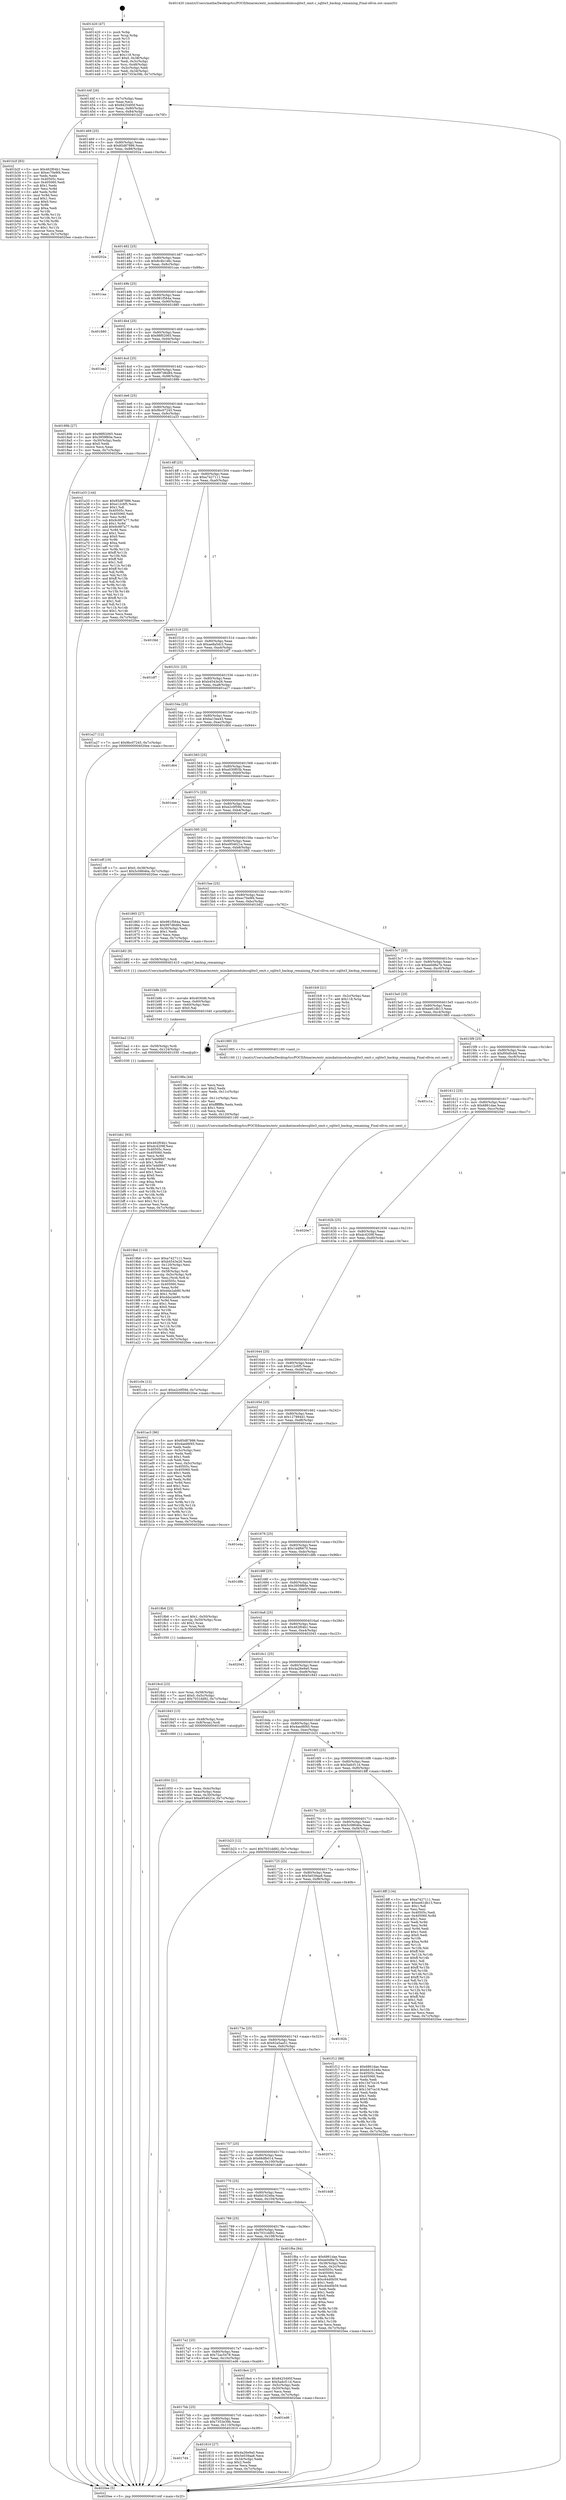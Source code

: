 digraph "0x401420" {
  label = "0x401420 (/mnt/c/Users/mathe/Desktop/tcc/POCII/binaries/extr_mimikatzmodulessqlite3_omit.c_sqlite3_backup_remaining_Final-ollvm.out::main(0))"
  labelloc = "t"
  node[shape=record]

  Entry [label="",width=0.3,height=0.3,shape=circle,fillcolor=black,style=filled]
  "0x40144f" [label="{
     0x40144f [26]\l
     | [instrs]\l
     &nbsp;&nbsp;0x40144f \<+3\>: mov -0x7c(%rbp),%eax\l
     &nbsp;&nbsp;0x401452 \<+2\>: mov %eax,%ecx\l
     &nbsp;&nbsp;0x401454 \<+6\>: sub $0x8425495f,%ecx\l
     &nbsp;&nbsp;0x40145a \<+3\>: mov %eax,-0x80(%rbp)\l
     &nbsp;&nbsp;0x40145d \<+6\>: mov %ecx,-0x84(%rbp)\l
     &nbsp;&nbsp;0x401463 \<+6\>: je 0000000000401b2f \<main+0x70f\>\l
  }"]
  "0x401b2f" [label="{
     0x401b2f [83]\l
     | [instrs]\l
     &nbsp;&nbsp;0x401b2f \<+5\>: mov $0x462f04b1,%eax\l
     &nbsp;&nbsp;0x401b34 \<+5\>: mov $0xec70e9f4,%ecx\l
     &nbsp;&nbsp;0x401b39 \<+2\>: xor %edx,%edx\l
     &nbsp;&nbsp;0x401b3b \<+7\>: mov 0x40505c,%esi\l
     &nbsp;&nbsp;0x401b42 \<+7\>: mov 0x405060,%edi\l
     &nbsp;&nbsp;0x401b49 \<+3\>: sub $0x1,%edx\l
     &nbsp;&nbsp;0x401b4c \<+3\>: mov %esi,%r8d\l
     &nbsp;&nbsp;0x401b4f \<+3\>: add %edx,%r8d\l
     &nbsp;&nbsp;0x401b52 \<+4\>: imul %r8d,%esi\l
     &nbsp;&nbsp;0x401b56 \<+3\>: and $0x1,%esi\l
     &nbsp;&nbsp;0x401b59 \<+3\>: cmp $0x0,%esi\l
     &nbsp;&nbsp;0x401b5c \<+4\>: sete %r9b\l
     &nbsp;&nbsp;0x401b60 \<+3\>: cmp $0xa,%edi\l
     &nbsp;&nbsp;0x401b63 \<+4\>: setl %r10b\l
     &nbsp;&nbsp;0x401b67 \<+3\>: mov %r9b,%r11b\l
     &nbsp;&nbsp;0x401b6a \<+3\>: and %r10b,%r11b\l
     &nbsp;&nbsp;0x401b6d \<+3\>: xor %r10b,%r9b\l
     &nbsp;&nbsp;0x401b70 \<+3\>: or %r9b,%r11b\l
     &nbsp;&nbsp;0x401b73 \<+4\>: test $0x1,%r11b\l
     &nbsp;&nbsp;0x401b77 \<+3\>: cmovne %ecx,%eax\l
     &nbsp;&nbsp;0x401b7a \<+3\>: mov %eax,-0x7c(%rbp)\l
     &nbsp;&nbsp;0x401b7d \<+5\>: jmp 00000000004020ee \<main+0xcce\>\l
  }"]
  "0x401469" [label="{
     0x401469 [25]\l
     | [instrs]\l
     &nbsp;&nbsp;0x401469 \<+5\>: jmp 000000000040146e \<main+0x4e\>\l
     &nbsp;&nbsp;0x40146e \<+3\>: mov -0x80(%rbp),%eax\l
     &nbsp;&nbsp;0x401471 \<+5\>: sub $0x85d87886,%eax\l
     &nbsp;&nbsp;0x401476 \<+6\>: mov %eax,-0x88(%rbp)\l
     &nbsp;&nbsp;0x40147c \<+6\>: je 000000000040202a \<main+0xc0a\>\l
  }"]
  Exit [label="",width=0.3,height=0.3,shape=circle,fillcolor=black,style=filled,peripheries=2]
  "0x40202a" [label="{
     0x40202a\l
  }", style=dashed]
  "0x401482" [label="{
     0x401482 [25]\l
     | [instrs]\l
     &nbsp;&nbsp;0x401482 \<+5\>: jmp 0000000000401487 \<main+0x67\>\l
     &nbsp;&nbsp;0x401487 \<+3\>: mov -0x80(%rbp),%eax\l
     &nbsp;&nbsp;0x40148a \<+5\>: sub $0x8c4b148c,%eax\l
     &nbsp;&nbsp;0x40148f \<+6\>: mov %eax,-0x8c(%rbp)\l
     &nbsp;&nbsp;0x401495 \<+6\>: je 0000000000401caa \<main+0x88a\>\l
  }"]
  "0x401bb1" [label="{
     0x401bb1 [93]\l
     | [instrs]\l
     &nbsp;&nbsp;0x401bb1 \<+5\>: mov $0x462f04b1,%eax\l
     &nbsp;&nbsp;0x401bb6 \<+5\>: mov $0xdc4209f,%esi\l
     &nbsp;&nbsp;0x401bbb \<+7\>: mov 0x40505c,%ecx\l
     &nbsp;&nbsp;0x401bc2 \<+7\>: mov 0x405060,%edx\l
     &nbsp;&nbsp;0x401bc9 \<+3\>: mov %ecx,%r8d\l
     &nbsp;&nbsp;0x401bcc \<+7\>: sub $0x7edd99d7,%r8d\l
     &nbsp;&nbsp;0x401bd3 \<+4\>: sub $0x1,%r8d\l
     &nbsp;&nbsp;0x401bd7 \<+7\>: add $0x7edd99d7,%r8d\l
     &nbsp;&nbsp;0x401bde \<+4\>: imul %r8d,%ecx\l
     &nbsp;&nbsp;0x401be2 \<+3\>: and $0x1,%ecx\l
     &nbsp;&nbsp;0x401be5 \<+3\>: cmp $0x0,%ecx\l
     &nbsp;&nbsp;0x401be8 \<+4\>: sete %r9b\l
     &nbsp;&nbsp;0x401bec \<+3\>: cmp $0xa,%edx\l
     &nbsp;&nbsp;0x401bef \<+4\>: setl %r10b\l
     &nbsp;&nbsp;0x401bf3 \<+3\>: mov %r9b,%r11b\l
     &nbsp;&nbsp;0x401bf6 \<+3\>: and %r10b,%r11b\l
     &nbsp;&nbsp;0x401bf9 \<+3\>: xor %r10b,%r9b\l
     &nbsp;&nbsp;0x401bfc \<+3\>: or %r9b,%r11b\l
     &nbsp;&nbsp;0x401bff \<+4\>: test $0x1,%r11b\l
     &nbsp;&nbsp;0x401c03 \<+3\>: cmovne %esi,%eax\l
     &nbsp;&nbsp;0x401c06 \<+3\>: mov %eax,-0x7c(%rbp)\l
     &nbsp;&nbsp;0x401c09 \<+5\>: jmp 00000000004020ee \<main+0xcce\>\l
  }"]
  "0x401caa" [label="{
     0x401caa\l
  }", style=dashed]
  "0x40149b" [label="{
     0x40149b [25]\l
     | [instrs]\l
     &nbsp;&nbsp;0x40149b \<+5\>: jmp 00000000004014a0 \<main+0x80\>\l
     &nbsp;&nbsp;0x4014a0 \<+3\>: mov -0x80(%rbp),%eax\l
     &nbsp;&nbsp;0x4014a3 \<+5\>: sub $0x981f564a,%eax\l
     &nbsp;&nbsp;0x4014a8 \<+6\>: mov %eax,-0x90(%rbp)\l
     &nbsp;&nbsp;0x4014ae \<+6\>: je 0000000000401880 \<main+0x460\>\l
  }"]
  "0x401ba2" [label="{
     0x401ba2 [15]\l
     | [instrs]\l
     &nbsp;&nbsp;0x401ba2 \<+4\>: mov -0x58(%rbp),%rdi\l
     &nbsp;&nbsp;0x401ba6 \<+6\>: mov %eax,-0x124(%rbp)\l
     &nbsp;&nbsp;0x401bac \<+5\>: call 0000000000401030 \<free@plt\>\l
     | [calls]\l
     &nbsp;&nbsp;0x401030 \{1\} (unknown)\l
  }"]
  "0x401880" [label="{
     0x401880\l
  }", style=dashed]
  "0x4014b4" [label="{
     0x4014b4 [25]\l
     | [instrs]\l
     &nbsp;&nbsp;0x4014b4 \<+5\>: jmp 00000000004014b9 \<main+0x99\>\l
     &nbsp;&nbsp;0x4014b9 \<+3\>: mov -0x80(%rbp),%eax\l
     &nbsp;&nbsp;0x4014bc \<+5\>: sub $0x98f02065,%eax\l
     &nbsp;&nbsp;0x4014c1 \<+6\>: mov %eax,-0x94(%rbp)\l
     &nbsp;&nbsp;0x4014c7 \<+6\>: je 0000000000401ee2 \<main+0xac2\>\l
  }"]
  "0x401b8b" [label="{
     0x401b8b [23]\l
     | [instrs]\l
     &nbsp;&nbsp;0x401b8b \<+10\>: movabs $0x4030d6,%rdi\l
     &nbsp;&nbsp;0x401b95 \<+3\>: mov %eax,-0x60(%rbp)\l
     &nbsp;&nbsp;0x401b98 \<+3\>: mov -0x60(%rbp),%esi\l
     &nbsp;&nbsp;0x401b9b \<+2\>: mov $0x0,%al\l
     &nbsp;&nbsp;0x401b9d \<+5\>: call 0000000000401040 \<printf@plt\>\l
     | [calls]\l
     &nbsp;&nbsp;0x401040 \{1\} (unknown)\l
  }"]
  "0x401ee2" [label="{
     0x401ee2\l
  }", style=dashed]
  "0x4014cd" [label="{
     0x4014cd [25]\l
     | [instrs]\l
     &nbsp;&nbsp;0x4014cd \<+5\>: jmp 00000000004014d2 \<main+0xb2\>\l
     &nbsp;&nbsp;0x4014d2 \<+3\>: mov -0x80(%rbp),%eax\l
     &nbsp;&nbsp;0x4014d5 \<+5\>: sub $0x997d6d84,%eax\l
     &nbsp;&nbsp;0x4014da \<+6\>: mov %eax,-0x98(%rbp)\l
     &nbsp;&nbsp;0x4014e0 \<+6\>: je 000000000040189b \<main+0x47b\>\l
  }"]
  "0x4019b6" [label="{
     0x4019b6 [113]\l
     | [instrs]\l
     &nbsp;&nbsp;0x4019b6 \<+5\>: mov $0xa7427111,%ecx\l
     &nbsp;&nbsp;0x4019bb \<+5\>: mov $0xb4543e26,%edx\l
     &nbsp;&nbsp;0x4019c0 \<+6\>: mov -0x120(%rbp),%esi\l
     &nbsp;&nbsp;0x4019c6 \<+3\>: imul %eax,%esi\l
     &nbsp;&nbsp;0x4019c9 \<+4\>: mov -0x58(%rbp),%rdi\l
     &nbsp;&nbsp;0x4019cd \<+4\>: movslq -0x5c(%rbp),%r8\l
     &nbsp;&nbsp;0x4019d1 \<+4\>: mov %esi,(%rdi,%r8,4)\l
     &nbsp;&nbsp;0x4019d5 \<+7\>: mov 0x40505c,%eax\l
     &nbsp;&nbsp;0x4019dc \<+7\>: mov 0x405060,%esi\l
     &nbsp;&nbsp;0x4019e3 \<+3\>: mov %eax,%r9d\l
     &nbsp;&nbsp;0x4019e6 \<+7\>: sub $0xdda2ab80,%r9d\l
     &nbsp;&nbsp;0x4019ed \<+4\>: sub $0x1,%r9d\l
     &nbsp;&nbsp;0x4019f1 \<+7\>: add $0xdda2ab80,%r9d\l
     &nbsp;&nbsp;0x4019f8 \<+4\>: imul %r9d,%eax\l
     &nbsp;&nbsp;0x4019fc \<+3\>: and $0x1,%eax\l
     &nbsp;&nbsp;0x4019ff \<+3\>: cmp $0x0,%eax\l
     &nbsp;&nbsp;0x401a02 \<+4\>: sete %r10b\l
     &nbsp;&nbsp;0x401a06 \<+3\>: cmp $0xa,%esi\l
     &nbsp;&nbsp;0x401a09 \<+4\>: setl %r11b\l
     &nbsp;&nbsp;0x401a0d \<+3\>: mov %r10b,%bl\l
     &nbsp;&nbsp;0x401a10 \<+3\>: and %r11b,%bl\l
     &nbsp;&nbsp;0x401a13 \<+3\>: xor %r11b,%r10b\l
     &nbsp;&nbsp;0x401a16 \<+3\>: or %r10b,%bl\l
     &nbsp;&nbsp;0x401a19 \<+3\>: test $0x1,%bl\l
     &nbsp;&nbsp;0x401a1c \<+3\>: cmovne %edx,%ecx\l
     &nbsp;&nbsp;0x401a1f \<+3\>: mov %ecx,-0x7c(%rbp)\l
     &nbsp;&nbsp;0x401a22 \<+5\>: jmp 00000000004020ee \<main+0xcce\>\l
  }"]
  "0x40189b" [label="{
     0x40189b [27]\l
     | [instrs]\l
     &nbsp;&nbsp;0x40189b \<+5\>: mov $0x98f02065,%eax\l
     &nbsp;&nbsp;0x4018a0 \<+5\>: mov $0x3959f60e,%ecx\l
     &nbsp;&nbsp;0x4018a5 \<+3\>: mov -0x30(%rbp),%edx\l
     &nbsp;&nbsp;0x4018a8 \<+3\>: cmp $0x0,%edx\l
     &nbsp;&nbsp;0x4018ab \<+3\>: cmove %ecx,%eax\l
     &nbsp;&nbsp;0x4018ae \<+3\>: mov %eax,-0x7c(%rbp)\l
     &nbsp;&nbsp;0x4018b1 \<+5\>: jmp 00000000004020ee \<main+0xcce\>\l
  }"]
  "0x4014e6" [label="{
     0x4014e6 [25]\l
     | [instrs]\l
     &nbsp;&nbsp;0x4014e6 \<+5\>: jmp 00000000004014eb \<main+0xcb\>\l
     &nbsp;&nbsp;0x4014eb \<+3\>: mov -0x80(%rbp),%eax\l
     &nbsp;&nbsp;0x4014ee \<+5\>: sub $0x9bc07245,%eax\l
     &nbsp;&nbsp;0x4014f3 \<+6\>: mov %eax,-0x9c(%rbp)\l
     &nbsp;&nbsp;0x4014f9 \<+6\>: je 0000000000401a33 \<main+0x613\>\l
  }"]
  "0x40198a" [label="{
     0x40198a [44]\l
     | [instrs]\l
     &nbsp;&nbsp;0x40198a \<+2\>: xor %ecx,%ecx\l
     &nbsp;&nbsp;0x40198c \<+5\>: mov $0x2,%edx\l
     &nbsp;&nbsp;0x401991 \<+6\>: mov %edx,-0x11c(%rbp)\l
     &nbsp;&nbsp;0x401997 \<+1\>: cltd\l
     &nbsp;&nbsp;0x401998 \<+6\>: mov -0x11c(%rbp),%esi\l
     &nbsp;&nbsp;0x40199e \<+2\>: idiv %esi\l
     &nbsp;&nbsp;0x4019a0 \<+6\>: imul $0xfffffffe,%edx,%edx\l
     &nbsp;&nbsp;0x4019a6 \<+3\>: sub $0x1,%ecx\l
     &nbsp;&nbsp;0x4019a9 \<+2\>: sub %ecx,%edx\l
     &nbsp;&nbsp;0x4019ab \<+6\>: mov %edx,-0x120(%rbp)\l
     &nbsp;&nbsp;0x4019b1 \<+5\>: call 0000000000401160 \<next_i\>\l
     | [calls]\l
     &nbsp;&nbsp;0x401160 \{1\} (/mnt/c/Users/mathe/Desktop/tcc/POCII/binaries/extr_mimikatzmodulessqlite3_omit.c_sqlite3_backup_remaining_Final-ollvm.out::next_i)\l
  }"]
  "0x401a33" [label="{
     0x401a33 [144]\l
     | [instrs]\l
     &nbsp;&nbsp;0x401a33 \<+5\>: mov $0x85d87886,%eax\l
     &nbsp;&nbsp;0x401a38 \<+5\>: mov $0xe12c6f5,%ecx\l
     &nbsp;&nbsp;0x401a3d \<+2\>: mov $0x1,%dl\l
     &nbsp;&nbsp;0x401a3f \<+7\>: mov 0x40505c,%esi\l
     &nbsp;&nbsp;0x401a46 \<+7\>: mov 0x405060,%edi\l
     &nbsp;&nbsp;0x401a4d \<+3\>: mov %esi,%r8d\l
     &nbsp;&nbsp;0x401a50 \<+7\>: sub $0x9c887a77,%r8d\l
     &nbsp;&nbsp;0x401a57 \<+4\>: sub $0x1,%r8d\l
     &nbsp;&nbsp;0x401a5b \<+7\>: add $0x9c887a77,%r8d\l
     &nbsp;&nbsp;0x401a62 \<+4\>: imul %r8d,%esi\l
     &nbsp;&nbsp;0x401a66 \<+3\>: and $0x1,%esi\l
     &nbsp;&nbsp;0x401a69 \<+3\>: cmp $0x0,%esi\l
     &nbsp;&nbsp;0x401a6c \<+4\>: sete %r9b\l
     &nbsp;&nbsp;0x401a70 \<+3\>: cmp $0xa,%edi\l
     &nbsp;&nbsp;0x401a73 \<+4\>: setl %r10b\l
     &nbsp;&nbsp;0x401a77 \<+3\>: mov %r9b,%r11b\l
     &nbsp;&nbsp;0x401a7a \<+4\>: xor $0xff,%r11b\l
     &nbsp;&nbsp;0x401a7e \<+3\>: mov %r10b,%bl\l
     &nbsp;&nbsp;0x401a81 \<+3\>: xor $0xff,%bl\l
     &nbsp;&nbsp;0x401a84 \<+3\>: xor $0x1,%dl\l
     &nbsp;&nbsp;0x401a87 \<+3\>: mov %r11b,%r14b\l
     &nbsp;&nbsp;0x401a8a \<+4\>: and $0xff,%r14b\l
     &nbsp;&nbsp;0x401a8e \<+3\>: and %dl,%r9b\l
     &nbsp;&nbsp;0x401a91 \<+3\>: mov %bl,%r15b\l
     &nbsp;&nbsp;0x401a94 \<+4\>: and $0xff,%r15b\l
     &nbsp;&nbsp;0x401a98 \<+3\>: and %dl,%r10b\l
     &nbsp;&nbsp;0x401a9b \<+3\>: or %r9b,%r14b\l
     &nbsp;&nbsp;0x401a9e \<+3\>: or %r10b,%r15b\l
     &nbsp;&nbsp;0x401aa1 \<+3\>: xor %r15b,%r14b\l
     &nbsp;&nbsp;0x401aa4 \<+3\>: or %bl,%r11b\l
     &nbsp;&nbsp;0x401aa7 \<+4\>: xor $0xff,%r11b\l
     &nbsp;&nbsp;0x401aab \<+3\>: or $0x1,%dl\l
     &nbsp;&nbsp;0x401aae \<+3\>: and %dl,%r11b\l
     &nbsp;&nbsp;0x401ab1 \<+3\>: or %r11b,%r14b\l
     &nbsp;&nbsp;0x401ab4 \<+4\>: test $0x1,%r14b\l
     &nbsp;&nbsp;0x401ab8 \<+3\>: cmovne %ecx,%eax\l
     &nbsp;&nbsp;0x401abb \<+3\>: mov %eax,-0x7c(%rbp)\l
     &nbsp;&nbsp;0x401abe \<+5\>: jmp 00000000004020ee \<main+0xcce\>\l
  }"]
  "0x4014ff" [label="{
     0x4014ff [25]\l
     | [instrs]\l
     &nbsp;&nbsp;0x4014ff \<+5\>: jmp 0000000000401504 \<main+0xe4\>\l
     &nbsp;&nbsp;0x401504 \<+3\>: mov -0x80(%rbp),%eax\l
     &nbsp;&nbsp;0x401507 \<+5\>: sub $0xa7427111,%eax\l
     &nbsp;&nbsp;0x40150c \<+6\>: mov %eax,-0xa0(%rbp)\l
     &nbsp;&nbsp;0x401512 \<+6\>: je 0000000000401fdd \<main+0xbbd\>\l
  }"]
  "0x4018cd" [label="{
     0x4018cd [23]\l
     | [instrs]\l
     &nbsp;&nbsp;0x4018cd \<+4\>: mov %rax,-0x58(%rbp)\l
     &nbsp;&nbsp;0x4018d1 \<+7\>: movl $0x0,-0x5c(%rbp)\l
     &nbsp;&nbsp;0x4018d8 \<+7\>: movl $0x7031dd92,-0x7c(%rbp)\l
     &nbsp;&nbsp;0x4018df \<+5\>: jmp 00000000004020ee \<main+0xcce\>\l
  }"]
  "0x401fdd" [label="{
     0x401fdd\l
  }", style=dashed]
  "0x401518" [label="{
     0x401518 [25]\l
     | [instrs]\l
     &nbsp;&nbsp;0x401518 \<+5\>: jmp 000000000040151d \<main+0xfd\>\l
     &nbsp;&nbsp;0x40151d \<+3\>: mov -0x80(%rbp),%eax\l
     &nbsp;&nbsp;0x401520 \<+5\>: sub $0xae8a5dc3,%eax\l
     &nbsp;&nbsp;0x401525 \<+6\>: mov %eax,-0xa4(%rbp)\l
     &nbsp;&nbsp;0x40152b \<+6\>: je 0000000000401df7 \<main+0x9d7\>\l
  }"]
  "0x401850" [label="{
     0x401850 [21]\l
     | [instrs]\l
     &nbsp;&nbsp;0x401850 \<+3\>: mov %eax,-0x4c(%rbp)\l
     &nbsp;&nbsp;0x401853 \<+3\>: mov -0x4c(%rbp),%eax\l
     &nbsp;&nbsp;0x401856 \<+3\>: mov %eax,-0x30(%rbp)\l
     &nbsp;&nbsp;0x401859 \<+7\>: movl $0xe954621e,-0x7c(%rbp)\l
     &nbsp;&nbsp;0x401860 \<+5\>: jmp 00000000004020ee \<main+0xcce\>\l
  }"]
  "0x401df7" [label="{
     0x401df7\l
  }", style=dashed]
  "0x401531" [label="{
     0x401531 [25]\l
     | [instrs]\l
     &nbsp;&nbsp;0x401531 \<+5\>: jmp 0000000000401536 \<main+0x116\>\l
     &nbsp;&nbsp;0x401536 \<+3\>: mov -0x80(%rbp),%eax\l
     &nbsp;&nbsp;0x401539 \<+5\>: sub $0xb4543e26,%eax\l
     &nbsp;&nbsp;0x40153e \<+6\>: mov %eax,-0xa8(%rbp)\l
     &nbsp;&nbsp;0x401544 \<+6\>: je 0000000000401a27 \<main+0x607\>\l
  }"]
  "0x401420" [label="{
     0x401420 [47]\l
     | [instrs]\l
     &nbsp;&nbsp;0x401420 \<+1\>: push %rbp\l
     &nbsp;&nbsp;0x401421 \<+3\>: mov %rsp,%rbp\l
     &nbsp;&nbsp;0x401424 \<+2\>: push %r15\l
     &nbsp;&nbsp;0x401426 \<+2\>: push %r14\l
     &nbsp;&nbsp;0x401428 \<+2\>: push %r13\l
     &nbsp;&nbsp;0x40142a \<+2\>: push %r12\l
     &nbsp;&nbsp;0x40142c \<+1\>: push %rbx\l
     &nbsp;&nbsp;0x40142d \<+7\>: sub $0x118,%rsp\l
     &nbsp;&nbsp;0x401434 \<+7\>: movl $0x0,-0x38(%rbp)\l
     &nbsp;&nbsp;0x40143b \<+3\>: mov %edi,-0x3c(%rbp)\l
     &nbsp;&nbsp;0x40143e \<+4\>: mov %rsi,-0x48(%rbp)\l
     &nbsp;&nbsp;0x401442 \<+3\>: mov -0x3c(%rbp),%edi\l
     &nbsp;&nbsp;0x401445 \<+3\>: mov %edi,-0x34(%rbp)\l
     &nbsp;&nbsp;0x401448 \<+7\>: movl $0x7353e39b,-0x7c(%rbp)\l
  }"]
  "0x401a27" [label="{
     0x401a27 [12]\l
     | [instrs]\l
     &nbsp;&nbsp;0x401a27 \<+7\>: movl $0x9bc07245,-0x7c(%rbp)\l
     &nbsp;&nbsp;0x401a2e \<+5\>: jmp 00000000004020ee \<main+0xcce\>\l
  }"]
  "0x40154a" [label="{
     0x40154a [25]\l
     | [instrs]\l
     &nbsp;&nbsp;0x40154a \<+5\>: jmp 000000000040154f \<main+0x12f\>\l
     &nbsp;&nbsp;0x40154f \<+3\>: mov -0x80(%rbp),%eax\l
     &nbsp;&nbsp;0x401552 \<+5\>: sub $0xba15ee43,%eax\l
     &nbsp;&nbsp;0x401557 \<+6\>: mov %eax,-0xac(%rbp)\l
     &nbsp;&nbsp;0x40155d \<+6\>: je 0000000000401d64 \<main+0x944\>\l
  }"]
  "0x4020ee" [label="{
     0x4020ee [5]\l
     | [instrs]\l
     &nbsp;&nbsp;0x4020ee \<+5\>: jmp 000000000040144f \<main+0x2f\>\l
  }"]
  "0x401d64" [label="{
     0x401d64\l
  }", style=dashed]
  "0x401563" [label="{
     0x401563 [25]\l
     | [instrs]\l
     &nbsp;&nbsp;0x401563 \<+5\>: jmp 0000000000401568 \<main+0x148\>\l
     &nbsp;&nbsp;0x401568 \<+3\>: mov -0x80(%rbp),%eax\l
     &nbsp;&nbsp;0x40156b \<+5\>: sub $0xe030f03b,%eax\l
     &nbsp;&nbsp;0x401570 \<+6\>: mov %eax,-0xb0(%rbp)\l
     &nbsp;&nbsp;0x401576 \<+6\>: je 0000000000401eee \<main+0xace\>\l
  }"]
  "0x4017d4" [label="{
     0x4017d4\l
  }", style=dashed]
  "0x401eee" [label="{
     0x401eee\l
  }", style=dashed]
  "0x40157c" [label="{
     0x40157c [25]\l
     | [instrs]\l
     &nbsp;&nbsp;0x40157c \<+5\>: jmp 0000000000401581 \<main+0x161\>\l
     &nbsp;&nbsp;0x401581 \<+3\>: mov -0x80(%rbp),%eax\l
     &nbsp;&nbsp;0x401584 \<+5\>: sub $0xe2c0f59d,%eax\l
     &nbsp;&nbsp;0x401589 \<+6\>: mov %eax,-0xb4(%rbp)\l
     &nbsp;&nbsp;0x40158f \<+6\>: je 0000000000401eff \<main+0xadf\>\l
  }"]
  "0x401810" [label="{
     0x401810 [27]\l
     | [instrs]\l
     &nbsp;&nbsp;0x401810 \<+5\>: mov $0x4a26e9a0,%eax\l
     &nbsp;&nbsp;0x401815 \<+5\>: mov $0x5e039aa8,%ecx\l
     &nbsp;&nbsp;0x40181a \<+3\>: mov -0x34(%rbp),%edx\l
     &nbsp;&nbsp;0x40181d \<+3\>: cmp $0x2,%edx\l
     &nbsp;&nbsp;0x401820 \<+3\>: cmovne %ecx,%eax\l
     &nbsp;&nbsp;0x401823 \<+3\>: mov %eax,-0x7c(%rbp)\l
     &nbsp;&nbsp;0x401826 \<+5\>: jmp 00000000004020ee \<main+0xcce\>\l
  }"]
  "0x401eff" [label="{
     0x401eff [19]\l
     | [instrs]\l
     &nbsp;&nbsp;0x401eff \<+7\>: movl $0x0,-0x38(%rbp)\l
     &nbsp;&nbsp;0x401f06 \<+7\>: movl $0x5c08646a,-0x7c(%rbp)\l
     &nbsp;&nbsp;0x401f0d \<+5\>: jmp 00000000004020ee \<main+0xcce\>\l
  }"]
  "0x401595" [label="{
     0x401595 [25]\l
     | [instrs]\l
     &nbsp;&nbsp;0x401595 \<+5\>: jmp 000000000040159a \<main+0x17a\>\l
     &nbsp;&nbsp;0x40159a \<+3\>: mov -0x80(%rbp),%eax\l
     &nbsp;&nbsp;0x40159d \<+5\>: sub $0xe954621e,%eax\l
     &nbsp;&nbsp;0x4015a2 \<+6\>: mov %eax,-0xb8(%rbp)\l
     &nbsp;&nbsp;0x4015a8 \<+6\>: je 0000000000401865 \<main+0x445\>\l
  }"]
  "0x4017bb" [label="{
     0x4017bb [25]\l
     | [instrs]\l
     &nbsp;&nbsp;0x4017bb \<+5\>: jmp 00000000004017c0 \<main+0x3a0\>\l
     &nbsp;&nbsp;0x4017c0 \<+3\>: mov -0x80(%rbp),%eax\l
     &nbsp;&nbsp;0x4017c3 \<+5\>: sub $0x7353e39b,%eax\l
     &nbsp;&nbsp;0x4017c8 \<+6\>: mov %eax,-0x110(%rbp)\l
     &nbsp;&nbsp;0x4017ce \<+6\>: je 0000000000401810 \<main+0x3f0\>\l
  }"]
  "0x401865" [label="{
     0x401865 [27]\l
     | [instrs]\l
     &nbsp;&nbsp;0x401865 \<+5\>: mov $0x981f564a,%eax\l
     &nbsp;&nbsp;0x40186a \<+5\>: mov $0x997d6d84,%ecx\l
     &nbsp;&nbsp;0x40186f \<+3\>: mov -0x30(%rbp),%edx\l
     &nbsp;&nbsp;0x401872 \<+3\>: cmp $0x1,%edx\l
     &nbsp;&nbsp;0x401875 \<+3\>: cmovl %ecx,%eax\l
     &nbsp;&nbsp;0x401878 \<+3\>: mov %eax,-0x7c(%rbp)\l
     &nbsp;&nbsp;0x40187b \<+5\>: jmp 00000000004020ee \<main+0xcce\>\l
  }"]
  "0x4015ae" [label="{
     0x4015ae [25]\l
     | [instrs]\l
     &nbsp;&nbsp;0x4015ae \<+5\>: jmp 00000000004015b3 \<main+0x193\>\l
     &nbsp;&nbsp;0x4015b3 \<+3\>: mov -0x80(%rbp),%eax\l
     &nbsp;&nbsp;0x4015b6 \<+5\>: sub $0xec70e9f4,%eax\l
     &nbsp;&nbsp;0x4015bb \<+6\>: mov %eax,-0xbc(%rbp)\l
     &nbsp;&nbsp;0x4015c1 \<+6\>: je 0000000000401b82 \<main+0x762\>\l
  }"]
  "0x401ed6" [label="{
     0x401ed6\l
  }", style=dashed]
  "0x401b82" [label="{
     0x401b82 [9]\l
     | [instrs]\l
     &nbsp;&nbsp;0x401b82 \<+4\>: mov -0x58(%rbp),%rdi\l
     &nbsp;&nbsp;0x401b86 \<+5\>: call 0000000000401410 \<sqlite3_backup_remaining\>\l
     | [calls]\l
     &nbsp;&nbsp;0x401410 \{1\} (/mnt/c/Users/mathe/Desktop/tcc/POCII/binaries/extr_mimikatzmodulessqlite3_omit.c_sqlite3_backup_remaining_Final-ollvm.out::sqlite3_backup_remaining)\l
  }"]
  "0x4015c7" [label="{
     0x4015c7 [25]\l
     | [instrs]\l
     &nbsp;&nbsp;0x4015c7 \<+5\>: jmp 00000000004015cc \<main+0x1ac\>\l
     &nbsp;&nbsp;0x4015cc \<+3\>: mov -0x80(%rbp),%eax\l
     &nbsp;&nbsp;0x4015cf \<+5\>: sub $0xee0d8a7b,%eax\l
     &nbsp;&nbsp;0x4015d4 \<+6\>: mov %eax,-0xc0(%rbp)\l
     &nbsp;&nbsp;0x4015da \<+6\>: je 0000000000401fc8 \<main+0xba8\>\l
  }"]
  "0x4017a2" [label="{
     0x4017a2 [25]\l
     | [instrs]\l
     &nbsp;&nbsp;0x4017a2 \<+5\>: jmp 00000000004017a7 \<main+0x387\>\l
     &nbsp;&nbsp;0x4017a7 \<+3\>: mov -0x80(%rbp),%eax\l
     &nbsp;&nbsp;0x4017aa \<+5\>: sub $0x72ac5478,%eax\l
     &nbsp;&nbsp;0x4017af \<+6\>: mov %eax,-0x10c(%rbp)\l
     &nbsp;&nbsp;0x4017b5 \<+6\>: je 0000000000401ed6 \<main+0xab6\>\l
  }"]
  "0x401fc8" [label="{
     0x401fc8 [21]\l
     | [instrs]\l
     &nbsp;&nbsp;0x401fc8 \<+3\>: mov -0x2c(%rbp),%eax\l
     &nbsp;&nbsp;0x401fcb \<+7\>: add $0x118,%rsp\l
     &nbsp;&nbsp;0x401fd2 \<+1\>: pop %rbx\l
     &nbsp;&nbsp;0x401fd3 \<+2\>: pop %r12\l
     &nbsp;&nbsp;0x401fd5 \<+2\>: pop %r13\l
     &nbsp;&nbsp;0x401fd7 \<+2\>: pop %r14\l
     &nbsp;&nbsp;0x401fd9 \<+2\>: pop %r15\l
     &nbsp;&nbsp;0x401fdb \<+1\>: pop %rbp\l
     &nbsp;&nbsp;0x401fdc \<+1\>: ret\l
  }"]
  "0x4015e0" [label="{
     0x4015e0 [25]\l
     | [instrs]\l
     &nbsp;&nbsp;0x4015e0 \<+5\>: jmp 00000000004015e5 \<main+0x1c5\>\l
     &nbsp;&nbsp;0x4015e5 \<+3\>: mov -0x80(%rbp),%eax\l
     &nbsp;&nbsp;0x4015e8 \<+5\>: sub $0xee61db13,%eax\l
     &nbsp;&nbsp;0x4015ed \<+6\>: mov %eax,-0xc4(%rbp)\l
     &nbsp;&nbsp;0x4015f3 \<+6\>: je 0000000000401985 \<main+0x565\>\l
  }"]
  "0x4018e4" [label="{
     0x4018e4 [27]\l
     | [instrs]\l
     &nbsp;&nbsp;0x4018e4 \<+5\>: mov $0x8425495f,%eax\l
     &nbsp;&nbsp;0x4018e9 \<+5\>: mov $0x5adcf11d,%ecx\l
     &nbsp;&nbsp;0x4018ee \<+3\>: mov -0x5c(%rbp),%edx\l
     &nbsp;&nbsp;0x4018f1 \<+3\>: cmp -0x50(%rbp),%edx\l
     &nbsp;&nbsp;0x4018f4 \<+3\>: cmovl %ecx,%eax\l
     &nbsp;&nbsp;0x4018f7 \<+3\>: mov %eax,-0x7c(%rbp)\l
     &nbsp;&nbsp;0x4018fa \<+5\>: jmp 00000000004020ee \<main+0xcce\>\l
  }"]
  "0x401985" [label="{
     0x401985 [5]\l
     | [instrs]\l
     &nbsp;&nbsp;0x401985 \<+5\>: call 0000000000401160 \<next_i\>\l
     | [calls]\l
     &nbsp;&nbsp;0x401160 \{1\} (/mnt/c/Users/mathe/Desktop/tcc/POCII/binaries/extr_mimikatzmodulessqlite3_omit.c_sqlite3_backup_remaining_Final-ollvm.out::next_i)\l
  }"]
  "0x4015f9" [label="{
     0x4015f9 [25]\l
     | [instrs]\l
     &nbsp;&nbsp;0x4015f9 \<+5\>: jmp 00000000004015fe \<main+0x1de\>\l
     &nbsp;&nbsp;0x4015fe \<+3\>: mov -0x80(%rbp),%eax\l
     &nbsp;&nbsp;0x401601 \<+5\>: sub $0xf00d0cb8,%eax\l
     &nbsp;&nbsp;0x401606 \<+6\>: mov %eax,-0xc8(%rbp)\l
     &nbsp;&nbsp;0x40160c \<+6\>: je 0000000000401c1a \<main+0x7fa\>\l
  }"]
  "0x401789" [label="{
     0x401789 [25]\l
     | [instrs]\l
     &nbsp;&nbsp;0x401789 \<+5\>: jmp 000000000040178e \<main+0x36e\>\l
     &nbsp;&nbsp;0x40178e \<+3\>: mov -0x80(%rbp),%eax\l
     &nbsp;&nbsp;0x401791 \<+5\>: sub $0x7031dd92,%eax\l
     &nbsp;&nbsp;0x401796 \<+6\>: mov %eax,-0x108(%rbp)\l
     &nbsp;&nbsp;0x40179c \<+6\>: je 00000000004018e4 \<main+0x4c4\>\l
  }"]
  "0x401c1a" [label="{
     0x401c1a\l
  }", style=dashed]
  "0x401612" [label="{
     0x401612 [25]\l
     | [instrs]\l
     &nbsp;&nbsp;0x401612 \<+5\>: jmp 0000000000401617 \<main+0x1f7\>\l
     &nbsp;&nbsp;0x401617 \<+3\>: mov -0x80(%rbp),%eax\l
     &nbsp;&nbsp;0x40161a \<+5\>: sub $0x6861dae,%eax\l
     &nbsp;&nbsp;0x40161f \<+6\>: mov %eax,-0xcc(%rbp)\l
     &nbsp;&nbsp;0x401625 \<+6\>: je 00000000004020e7 \<main+0xcc7\>\l
  }"]
  "0x401f6a" [label="{
     0x401f6a [94]\l
     | [instrs]\l
     &nbsp;&nbsp;0x401f6a \<+5\>: mov $0x6861dae,%eax\l
     &nbsp;&nbsp;0x401f6f \<+5\>: mov $0xee0d8a7b,%ecx\l
     &nbsp;&nbsp;0x401f74 \<+3\>: mov -0x38(%rbp),%edx\l
     &nbsp;&nbsp;0x401f77 \<+3\>: mov %edx,-0x2c(%rbp)\l
     &nbsp;&nbsp;0x401f7a \<+7\>: mov 0x40505c,%edx\l
     &nbsp;&nbsp;0x401f81 \<+7\>: mov 0x405060,%esi\l
     &nbsp;&nbsp;0x401f88 \<+2\>: mov %edx,%edi\l
     &nbsp;&nbsp;0x401f8a \<+6\>: sub $0xc64d0b59,%edi\l
     &nbsp;&nbsp;0x401f90 \<+3\>: sub $0x1,%edi\l
     &nbsp;&nbsp;0x401f93 \<+6\>: add $0xc64d0b59,%edi\l
     &nbsp;&nbsp;0x401f99 \<+3\>: imul %edi,%edx\l
     &nbsp;&nbsp;0x401f9c \<+3\>: and $0x1,%edx\l
     &nbsp;&nbsp;0x401f9f \<+3\>: cmp $0x0,%edx\l
     &nbsp;&nbsp;0x401fa2 \<+4\>: sete %r8b\l
     &nbsp;&nbsp;0x401fa6 \<+3\>: cmp $0xa,%esi\l
     &nbsp;&nbsp;0x401fa9 \<+4\>: setl %r9b\l
     &nbsp;&nbsp;0x401fad \<+3\>: mov %r8b,%r10b\l
     &nbsp;&nbsp;0x401fb0 \<+3\>: and %r9b,%r10b\l
     &nbsp;&nbsp;0x401fb3 \<+3\>: xor %r9b,%r8b\l
     &nbsp;&nbsp;0x401fb6 \<+3\>: or %r8b,%r10b\l
     &nbsp;&nbsp;0x401fb9 \<+4\>: test $0x1,%r10b\l
     &nbsp;&nbsp;0x401fbd \<+3\>: cmovne %ecx,%eax\l
     &nbsp;&nbsp;0x401fc0 \<+3\>: mov %eax,-0x7c(%rbp)\l
     &nbsp;&nbsp;0x401fc3 \<+5\>: jmp 00000000004020ee \<main+0xcce\>\l
  }"]
  "0x4020e7" [label="{
     0x4020e7\l
  }", style=dashed]
  "0x40162b" [label="{
     0x40162b [25]\l
     | [instrs]\l
     &nbsp;&nbsp;0x40162b \<+5\>: jmp 0000000000401630 \<main+0x210\>\l
     &nbsp;&nbsp;0x401630 \<+3\>: mov -0x80(%rbp),%eax\l
     &nbsp;&nbsp;0x401633 \<+5\>: sub $0xdc4209f,%eax\l
     &nbsp;&nbsp;0x401638 \<+6\>: mov %eax,-0xd0(%rbp)\l
     &nbsp;&nbsp;0x40163e \<+6\>: je 0000000000401c0e \<main+0x7ee\>\l
  }"]
  "0x401770" [label="{
     0x401770 [25]\l
     | [instrs]\l
     &nbsp;&nbsp;0x401770 \<+5\>: jmp 0000000000401775 \<main+0x355\>\l
     &nbsp;&nbsp;0x401775 \<+3\>: mov -0x80(%rbp),%eax\l
     &nbsp;&nbsp;0x401778 \<+5\>: sub $0x6d16249a,%eax\l
     &nbsp;&nbsp;0x40177d \<+6\>: mov %eax,-0x104(%rbp)\l
     &nbsp;&nbsp;0x401783 \<+6\>: je 0000000000401f6a \<main+0xb4a\>\l
  }"]
  "0x401c0e" [label="{
     0x401c0e [12]\l
     | [instrs]\l
     &nbsp;&nbsp;0x401c0e \<+7\>: movl $0xe2c0f59d,-0x7c(%rbp)\l
     &nbsp;&nbsp;0x401c15 \<+5\>: jmp 00000000004020ee \<main+0xcce\>\l
  }"]
  "0x401644" [label="{
     0x401644 [25]\l
     | [instrs]\l
     &nbsp;&nbsp;0x401644 \<+5\>: jmp 0000000000401649 \<main+0x229\>\l
     &nbsp;&nbsp;0x401649 \<+3\>: mov -0x80(%rbp),%eax\l
     &nbsp;&nbsp;0x40164c \<+5\>: sub $0xe12c6f5,%eax\l
     &nbsp;&nbsp;0x401651 \<+6\>: mov %eax,-0xd4(%rbp)\l
     &nbsp;&nbsp;0x401657 \<+6\>: je 0000000000401ac3 \<main+0x6a3\>\l
  }"]
  "0x401dd8" [label="{
     0x401dd8\l
  }", style=dashed]
  "0x401ac3" [label="{
     0x401ac3 [96]\l
     | [instrs]\l
     &nbsp;&nbsp;0x401ac3 \<+5\>: mov $0x85d87886,%eax\l
     &nbsp;&nbsp;0x401ac8 \<+5\>: mov $0x4aed6f45,%ecx\l
     &nbsp;&nbsp;0x401acd \<+2\>: xor %edx,%edx\l
     &nbsp;&nbsp;0x401acf \<+3\>: mov -0x5c(%rbp),%esi\l
     &nbsp;&nbsp;0x401ad2 \<+2\>: mov %edx,%edi\l
     &nbsp;&nbsp;0x401ad4 \<+3\>: sub $0x1,%edi\l
     &nbsp;&nbsp;0x401ad7 \<+2\>: sub %edi,%esi\l
     &nbsp;&nbsp;0x401ad9 \<+3\>: mov %esi,-0x5c(%rbp)\l
     &nbsp;&nbsp;0x401adc \<+7\>: mov 0x40505c,%esi\l
     &nbsp;&nbsp;0x401ae3 \<+7\>: mov 0x405060,%edi\l
     &nbsp;&nbsp;0x401aea \<+3\>: sub $0x1,%edx\l
     &nbsp;&nbsp;0x401aed \<+3\>: mov %esi,%r8d\l
     &nbsp;&nbsp;0x401af0 \<+3\>: add %edx,%r8d\l
     &nbsp;&nbsp;0x401af3 \<+4\>: imul %r8d,%esi\l
     &nbsp;&nbsp;0x401af7 \<+3\>: and $0x1,%esi\l
     &nbsp;&nbsp;0x401afa \<+3\>: cmp $0x0,%esi\l
     &nbsp;&nbsp;0x401afd \<+4\>: sete %r9b\l
     &nbsp;&nbsp;0x401b01 \<+3\>: cmp $0xa,%edi\l
     &nbsp;&nbsp;0x401b04 \<+4\>: setl %r10b\l
     &nbsp;&nbsp;0x401b08 \<+3\>: mov %r9b,%r11b\l
     &nbsp;&nbsp;0x401b0b \<+3\>: and %r10b,%r11b\l
     &nbsp;&nbsp;0x401b0e \<+3\>: xor %r10b,%r9b\l
     &nbsp;&nbsp;0x401b11 \<+3\>: or %r9b,%r11b\l
     &nbsp;&nbsp;0x401b14 \<+4\>: test $0x1,%r11b\l
     &nbsp;&nbsp;0x401b18 \<+3\>: cmovne %ecx,%eax\l
     &nbsp;&nbsp;0x401b1b \<+3\>: mov %eax,-0x7c(%rbp)\l
     &nbsp;&nbsp;0x401b1e \<+5\>: jmp 00000000004020ee \<main+0xcce\>\l
  }"]
  "0x40165d" [label="{
     0x40165d [25]\l
     | [instrs]\l
     &nbsp;&nbsp;0x40165d \<+5\>: jmp 0000000000401662 \<main+0x242\>\l
     &nbsp;&nbsp;0x401662 \<+3\>: mov -0x80(%rbp),%eax\l
     &nbsp;&nbsp;0x401665 \<+5\>: sub $0x127884d1,%eax\l
     &nbsp;&nbsp;0x40166a \<+6\>: mov %eax,-0xd8(%rbp)\l
     &nbsp;&nbsp;0x401670 \<+6\>: je 0000000000401e4a \<main+0xa2a\>\l
  }"]
  "0x401757" [label="{
     0x401757 [25]\l
     | [instrs]\l
     &nbsp;&nbsp;0x401757 \<+5\>: jmp 000000000040175c \<main+0x33c\>\l
     &nbsp;&nbsp;0x40175c \<+3\>: mov -0x80(%rbp),%eax\l
     &nbsp;&nbsp;0x40175f \<+5\>: sub $0x68dfb014,%eax\l
     &nbsp;&nbsp;0x401764 \<+6\>: mov %eax,-0x100(%rbp)\l
     &nbsp;&nbsp;0x40176a \<+6\>: je 0000000000401dd8 \<main+0x9b8\>\l
  }"]
  "0x401e4a" [label="{
     0x401e4a\l
  }", style=dashed]
  "0x401676" [label="{
     0x401676 [25]\l
     | [instrs]\l
     &nbsp;&nbsp;0x401676 \<+5\>: jmp 000000000040167b \<main+0x25b\>\l
     &nbsp;&nbsp;0x40167b \<+3\>: mov -0x80(%rbp),%eax\l
     &nbsp;&nbsp;0x40167e \<+5\>: sub $0x144f6670,%eax\l
     &nbsp;&nbsp;0x401683 \<+6\>: mov %eax,-0xdc(%rbp)\l
     &nbsp;&nbsp;0x401689 \<+6\>: je 0000000000401d8b \<main+0x96b\>\l
  }"]
  "0x40207e" [label="{
     0x40207e\l
  }", style=dashed]
  "0x401d8b" [label="{
     0x401d8b\l
  }", style=dashed]
  "0x40168f" [label="{
     0x40168f [25]\l
     | [instrs]\l
     &nbsp;&nbsp;0x40168f \<+5\>: jmp 0000000000401694 \<main+0x274\>\l
     &nbsp;&nbsp;0x401694 \<+3\>: mov -0x80(%rbp),%eax\l
     &nbsp;&nbsp;0x401697 \<+5\>: sub $0x3959f60e,%eax\l
     &nbsp;&nbsp;0x40169c \<+6\>: mov %eax,-0xe0(%rbp)\l
     &nbsp;&nbsp;0x4016a2 \<+6\>: je 00000000004018b6 \<main+0x496\>\l
  }"]
  "0x40173e" [label="{
     0x40173e [25]\l
     | [instrs]\l
     &nbsp;&nbsp;0x40173e \<+5\>: jmp 0000000000401743 \<main+0x323\>\l
     &nbsp;&nbsp;0x401743 \<+3\>: mov -0x80(%rbp),%eax\l
     &nbsp;&nbsp;0x401746 \<+5\>: sub $0x62a5aa51,%eax\l
     &nbsp;&nbsp;0x40174b \<+6\>: mov %eax,-0xfc(%rbp)\l
     &nbsp;&nbsp;0x401751 \<+6\>: je 000000000040207e \<main+0xc5e\>\l
  }"]
  "0x4018b6" [label="{
     0x4018b6 [23]\l
     | [instrs]\l
     &nbsp;&nbsp;0x4018b6 \<+7\>: movl $0x1,-0x50(%rbp)\l
     &nbsp;&nbsp;0x4018bd \<+4\>: movslq -0x50(%rbp),%rax\l
     &nbsp;&nbsp;0x4018c1 \<+4\>: shl $0x2,%rax\l
     &nbsp;&nbsp;0x4018c5 \<+3\>: mov %rax,%rdi\l
     &nbsp;&nbsp;0x4018c8 \<+5\>: call 0000000000401050 \<malloc@plt\>\l
     | [calls]\l
     &nbsp;&nbsp;0x401050 \{1\} (unknown)\l
  }"]
  "0x4016a8" [label="{
     0x4016a8 [25]\l
     | [instrs]\l
     &nbsp;&nbsp;0x4016a8 \<+5\>: jmp 00000000004016ad \<main+0x28d\>\l
     &nbsp;&nbsp;0x4016ad \<+3\>: mov -0x80(%rbp),%eax\l
     &nbsp;&nbsp;0x4016b0 \<+5\>: sub $0x462f04b1,%eax\l
     &nbsp;&nbsp;0x4016b5 \<+6\>: mov %eax,-0xe4(%rbp)\l
     &nbsp;&nbsp;0x4016bb \<+6\>: je 0000000000402043 \<main+0xc23\>\l
  }"]
  "0x40182b" [label="{
     0x40182b\l
  }", style=dashed]
  "0x402043" [label="{
     0x402043\l
  }", style=dashed]
  "0x4016c1" [label="{
     0x4016c1 [25]\l
     | [instrs]\l
     &nbsp;&nbsp;0x4016c1 \<+5\>: jmp 00000000004016c6 \<main+0x2a6\>\l
     &nbsp;&nbsp;0x4016c6 \<+3\>: mov -0x80(%rbp),%eax\l
     &nbsp;&nbsp;0x4016c9 \<+5\>: sub $0x4a26e9a0,%eax\l
     &nbsp;&nbsp;0x4016ce \<+6\>: mov %eax,-0xe8(%rbp)\l
     &nbsp;&nbsp;0x4016d4 \<+6\>: je 0000000000401843 \<main+0x423\>\l
  }"]
  "0x401725" [label="{
     0x401725 [25]\l
     | [instrs]\l
     &nbsp;&nbsp;0x401725 \<+5\>: jmp 000000000040172a \<main+0x30a\>\l
     &nbsp;&nbsp;0x40172a \<+3\>: mov -0x80(%rbp),%eax\l
     &nbsp;&nbsp;0x40172d \<+5\>: sub $0x5e039aa8,%eax\l
     &nbsp;&nbsp;0x401732 \<+6\>: mov %eax,-0xf8(%rbp)\l
     &nbsp;&nbsp;0x401738 \<+6\>: je 000000000040182b \<main+0x40b\>\l
  }"]
  "0x401843" [label="{
     0x401843 [13]\l
     | [instrs]\l
     &nbsp;&nbsp;0x401843 \<+4\>: mov -0x48(%rbp),%rax\l
     &nbsp;&nbsp;0x401847 \<+4\>: mov 0x8(%rax),%rdi\l
     &nbsp;&nbsp;0x40184b \<+5\>: call 0000000000401060 \<atoi@plt\>\l
     | [calls]\l
     &nbsp;&nbsp;0x401060 \{1\} (unknown)\l
  }"]
  "0x4016da" [label="{
     0x4016da [25]\l
     | [instrs]\l
     &nbsp;&nbsp;0x4016da \<+5\>: jmp 00000000004016df \<main+0x2bf\>\l
     &nbsp;&nbsp;0x4016df \<+3\>: mov -0x80(%rbp),%eax\l
     &nbsp;&nbsp;0x4016e2 \<+5\>: sub $0x4aed6f45,%eax\l
     &nbsp;&nbsp;0x4016e7 \<+6\>: mov %eax,-0xec(%rbp)\l
     &nbsp;&nbsp;0x4016ed \<+6\>: je 0000000000401b23 \<main+0x703\>\l
  }"]
  "0x401f12" [label="{
     0x401f12 [88]\l
     | [instrs]\l
     &nbsp;&nbsp;0x401f12 \<+5\>: mov $0x6861dae,%eax\l
     &nbsp;&nbsp;0x401f17 \<+5\>: mov $0x6d16249a,%ecx\l
     &nbsp;&nbsp;0x401f1c \<+7\>: mov 0x40505c,%edx\l
     &nbsp;&nbsp;0x401f23 \<+7\>: mov 0x405060,%esi\l
     &nbsp;&nbsp;0x401f2a \<+2\>: mov %edx,%edi\l
     &nbsp;&nbsp;0x401f2c \<+6\>: sub $0x13d7ce16,%edi\l
     &nbsp;&nbsp;0x401f32 \<+3\>: sub $0x1,%edi\l
     &nbsp;&nbsp;0x401f35 \<+6\>: add $0x13d7ce16,%edi\l
     &nbsp;&nbsp;0x401f3b \<+3\>: imul %edi,%edx\l
     &nbsp;&nbsp;0x401f3e \<+3\>: and $0x1,%edx\l
     &nbsp;&nbsp;0x401f41 \<+3\>: cmp $0x0,%edx\l
     &nbsp;&nbsp;0x401f44 \<+4\>: sete %r8b\l
     &nbsp;&nbsp;0x401f48 \<+3\>: cmp $0xa,%esi\l
     &nbsp;&nbsp;0x401f4b \<+4\>: setl %r9b\l
     &nbsp;&nbsp;0x401f4f \<+3\>: mov %r8b,%r10b\l
     &nbsp;&nbsp;0x401f52 \<+3\>: and %r9b,%r10b\l
     &nbsp;&nbsp;0x401f55 \<+3\>: xor %r9b,%r8b\l
     &nbsp;&nbsp;0x401f58 \<+3\>: or %r8b,%r10b\l
     &nbsp;&nbsp;0x401f5b \<+4\>: test $0x1,%r10b\l
     &nbsp;&nbsp;0x401f5f \<+3\>: cmovne %ecx,%eax\l
     &nbsp;&nbsp;0x401f62 \<+3\>: mov %eax,-0x7c(%rbp)\l
     &nbsp;&nbsp;0x401f65 \<+5\>: jmp 00000000004020ee \<main+0xcce\>\l
  }"]
  "0x401b23" [label="{
     0x401b23 [12]\l
     | [instrs]\l
     &nbsp;&nbsp;0x401b23 \<+7\>: movl $0x7031dd92,-0x7c(%rbp)\l
     &nbsp;&nbsp;0x401b2a \<+5\>: jmp 00000000004020ee \<main+0xcce\>\l
  }"]
  "0x4016f3" [label="{
     0x4016f3 [25]\l
     | [instrs]\l
     &nbsp;&nbsp;0x4016f3 \<+5\>: jmp 00000000004016f8 \<main+0x2d8\>\l
     &nbsp;&nbsp;0x4016f8 \<+3\>: mov -0x80(%rbp),%eax\l
     &nbsp;&nbsp;0x4016fb \<+5\>: sub $0x5adcf11d,%eax\l
     &nbsp;&nbsp;0x401700 \<+6\>: mov %eax,-0xf0(%rbp)\l
     &nbsp;&nbsp;0x401706 \<+6\>: je 00000000004018ff \<main+0x4df\>\l
  }"]
  "0x40170c" [label="{
     0x40170c [25]\l
     | [instrs]\l
     &nbsp;&nbsp;0x40170c \<+5\>: jmp 0000000000401711 \<main+0x2f1\>\l
     &nbsp;&nbsp;0x401711 \<+3\>: mov -0x80(%rbp),%eax\l
     &nbsp;&nbsp;0x401714 \<+5\>: sub $0x5c08646a,%eax\l
     &nbsp;&nbsp;0x401719 \<+6\>: mov %eax,-0xf4(%rbp)\l
     &nbsp;&nbsp;0x40171f \<+6\>: je 0000000000401f12 \<main+0xaf2\>\l
  }"]
  "0x4018ff" [label="{
     0x4018ff [134]\l
     | [instrs]\l
     &nbsp;&nbsp;0x4018ff \<+5\>: mov $0xa7427111,%eax\l
     &nbsp;&nbsp;0x401904 \<+5\>: mov $0xee61db13,%ecx\l
     &nbsp;&nbsp;0x401909 \<+2\>: mov $0x1,%dl\l
     &nbsp;&nbsp;0x40190b \<+2\>: xor %esi,%esi\l
     &nbsp;&nbsp;0x40190d \<+7\>: mov 0x40505c,%edi\l
     &nbsp;&nbsp;0x401914 \<+8\>: mov 0x405060,%r8d\l
     &nbsp;&nbsp;0x40191c \<+3\>: sub $0x1,%esi\l
     &nbsp;&nbsp;0x40191f \<+3\>: mov %edi,%r9d\l
     &nbsp;&nbsp;0x401922 \<+3\>: add %esi,%r9d\l
     &nbsp;&nbsp;0x401925 \<+4\>: imul %r9d,%edi\l
     &nbsp;&nbsp;0x401929 \<+3\>: and $0x1,%edi\l
     &nbsp;&nbsp;0x40192c \<+3\>: cmp $0x0,%edi\l
     &nbsp;&nbsp;0x40192f \<+4\>: sete %r10b\l
     &nbsp;&nbsp;0x401933 \<+4\>: cmp $0xa,%r8d\l
     &nbsp;&nbsp;0x401937 \<+4\>: setl %r11b\l
     &nbsp;&nbsp;0x40193b \<+3\>: mov %r10b,%bl\l
     &nbsp;&nbsp;0x40193e \<+3\>: xor $0xff,%bl\l
     &nbsp;&nbsp;0x401941 \<+3\>: mov %r11b,%r14b\l
     &nbsp;&nbsp;0x401944 \<+4\>: xor $0xff,%r14b\l
     &nbsp;&nbsp;0x401948 \<+3\>: xor $0x1,%dl\l
     &nbsp;&nbsp;0x40194b \<+3\>: mov %bl,%r15b\l
     &nbsp;&nbsp;0x40194e \<+4\>: and $0xff,%r15b\l
     &nbsp;&nbsp;0x401952 \<+3\>: and %dl,%r10b\l
     &nbsp;&nbsp;0x401955 \<+3\>: mov %r14b,%r12b\l
     &nbsp;&nbsp;0x401958 \<+4\>: and $0xff,%r12b\l
     &nbsp;&nbsp;0x40195c \<+3\>: and %dl,%r11b\l
     &nbsp;&nbsp;0x40195f \<+3\>: or %r10b,%r15b\l
     &nbsp;&nbsp;0x401962 \<+3\>: or %r11b,%r12b\l
     &nbsp;&nbsp;0x401965 \<+3\>: xor %r12b,%r15b\l
     &nbsp;&nbsp;0x401968 \<+3\>: or %r14b,%bl\l
     &nbsp;&nbsp;0x40196b \<+3\>: xor $0xff,%bl\l
     &nbsp;&nbsp;0x40196e \<+3\>: or $0x1,%dl\l
     &nbsp;&nbsp;0x401971 \<+2\>: and %dl,%bl\l
     &nbsp;&nbsp;0x401973 \<+3\>: or %bl,%r15b\l
     &nbsp;&nbsp;0x401976 \<+4\>: test $0x1,%r15b\l
     &nbsp;&nbsp;0x40197a \<+3\>: cmovne %ecx,%eax\l
     &nbsp;&nbsp;0x40197d \<+3\>: mov %eax,-0x7c(%rbp)\l
     &nbsp;&nbsp;0x401980 \<+5\>: jmp 00000000004020ee \<main+0xcce\>\l
  }"]
  Entry -> "0x401420" [label=" 1"]
  "0x40144f" -> "0x401b2f" [label=" 1"]
  "0x40144f" -> "0x401469" [label=" 19"]
  "0x401fc8" -> Exit [label=" 1"]
  "0x401469" -> "0x40202a" [label=" 0"]
  "0x401469" -> "0x401482" [label=" 19"]
  "0x401f6a" -> "0x4020ee" [label=" 1"]
  "0x401482" -> "0x401caa" [label=" 0"]
  "0x401482" -> "0x40149b" [label=" 19"]
  "0x401f12" -> "0x4020ee" [label=" 1"]
  "0x40149b" -> "0x401880" [label=" 0"]
  "0x40149b" -> "0x4014b4" [label=" 19"]
  "0x401eff" -> "0x4020ee" [label=" 1"]
  "0x4014b4" -> "0x401ee2" [label=" 0"]
  "0x4014b4" -> "0x4014cd" [label=" 19"]
  "0x401c0e" -> "0x4020ee" [label=" 1"]
  "0x4014cd" -> "0x40189b" [label=" 1"]
  "0x4014cd" -> "0x4014e6" [label=" 18"]
  "0x401bb1" -> "0x4020ee" [label=" 1"]
  "0x4014e6" -> "0x401a33" [label=" 1"]
  "0x4014e6" -> "0x4014ff" [label=" 17"]
  "0x401ba2" -> "0x401bb1" [label=" 1"]
  "0x4014ff" -> "0x401fdd" [label=" 0"]
  "0x4014ff" -> "0x401518" [label=" 17"]
  "0x401b8b" -> "0x401ba2" [label=" 1"]
  "0x401518" -> "0x401df7" [label=" 0"]
  "0x401518" -> "0x401531" [label=" 17"]
  "0x401b82" -> "0x401b8b" [label=" 1"]
  "0x401531" -> "0x401a27" [label=" 1"]
  "0x401531" -> "0x40154a" [label=" 16"]
  "0x401b2f" -> "0x4020ee" [label=" 1"]
  "0x40154a" -> "0x401d64" [label=" 0"]
  "0x40154a" -> "0x401563" [label=" 16"]
  "0x401b23" -> "0x4020ee" [label=" 1"]
  "0x401563" -> "0x401eee" [label=" 0"]
  "0x401563" -> "0x40157c" [label=" 16"]
  "0x401ac3" -> "0x4020ee" [label=" 1"]
  "0x40157c" -> "0x401eff" [label=" 1"]
  "0x40157c" -> "0x401595" [label=" 15"]
  "0x401a33" -> "0x4020ee" [label=" 1"]
  "0x401595" -> "0x401865" [label=" 1"]
  "0x401595" -> "0x4015ae" [label=" 14"]
  "0x4019b6" -> "0x4020ee" [label=" 1"]
  "0x4015ae" -> "0x401b82" [label=" 1"]
  "0x4015ae" -> "0x4015c7" [label=" 13"]
  "0x40198a" -> "0x4019b6" [label=" 1"]
  "0x4015c7" -> "0x401fc8" [label=" 1"]
  "0x4015c7" -> "0x4015e0" [label=" 12"]
  "0x4018ff" -> "0x4020ee" [label=" 1"]
  "0x4015e0" -> "0x401985" [label=" 1"]
  "0x4015e0" -> "0x4015f9" [label=" 11"]
  "0x4018e4" -> "0x4020ee" [label=" 2"]
  "0x4015f9" -> "0x401c1a" [label=" 0"]
  "0x4015f9" -> "0x401612" [label=" 11"]
  "0x4018b6" -> "0x4018cd" [label=" 1"]
  "0x401612" -> "0x4020e7" [label=" 0"]
  "0x401612" -> "0x40162b" [label=" 11"]
  "0x40189b" -> "0x4020ee" [label=" 1"]
  "0x40162b" -> "0x401c0e" [label=" 1"]
  "0x40162b" -> "0x401644" [label=" 10"]
  "0x401850" -> "0x4020ee" [label=" 1"]
  "0x401644" -> "0x401ac3" [label=" 1"]
  "0x401644" -> "0x40165d" [label=" 9"]
  "0x401843" -> "0x401850" [label=" 1"]
  "0x40165d" -> "0x401e4a" [label=" 0"]
  "0x40165d" -> "0x401676" [label=" 9"]
  "0x401420" -> "0x40144f" [label=" 1"]
  "0x401676" -> "0x401d8b" [label=" 0"]
  "0x401676" -> "0x40168f" [label=" 9"]
  "0x401810" -> "0x4020ee" [label=" 1"]
  "0x40168f" -> "0x4018b6" [label=" 1"]
  "0x40168f" -> "0x4016a8" [label=" 8"]
  "0x4017bb" -> "0x401810" [label=" 1"]
  "0x4016a8" -> "0x402043" [label=" 0"]
  "0x4016a8" -> "0x4016c1" [label=" 8"]
  "0x401a27" -> "0x4020ee" [label=" 1"]
  "0x4016c1" -> "0x401843" [label=" 1"]
  "0x4016c1" -> "0x4016da" [label=" 7"]
  "0x4017a2" -> "0x401ed6" [label=" 0"]
  "0x4016da" -> "0x401b23" [label=" 1"]
  "0x4016da" -> "0x4016f3" [label=" 6"]
  "0x401985" -> "0x40198a" [label=" 1"]
  "0x4016f3" -> "0x4018ff" [label=" 1"]
  "0x4016f3" -> "0x40170c" [label=" 5"]
  "0x401789" -> "0x4017a2" [label=" 1"]
  "0x40170c" -> "0x401f12" [label=" 1"]
  "0x40170c" -> "0x401725" [label=" 4"]
  "0x4017a2" -> "0x4017bb" [label=" 1"]
  "0x401725" -> "0x40182b" [label=" 0"]
  "0x401725" -> "0x40173e" [label=" 4"]
  "0x4017bb" -> "0x4017d4" [label=" 0"]
  "0x40173e" -> "0x40207e" [label=" 0"]
  "0x40173e" -> "0x401757" [label=" 4"]
  "0x4020ee" -> "0x40144f" [label=" 19"]
  "0x401757" -> "0x401dd8" [label=" 0"]
  "0x401757" -> "0x401770" [label=" 4"]
  "0x401865" -> "0x4020ee" [label=" 1"]
  "0x401770" -> "0x401f6a" [label=" 1"]
  "0x401770" -> "0x401789" [label=" 3"]
  "0x4018cd" -> "0x4020ee" [label=" 1"]
  "0x401789" -> "0x4018e4" [label=" 2"]
}
